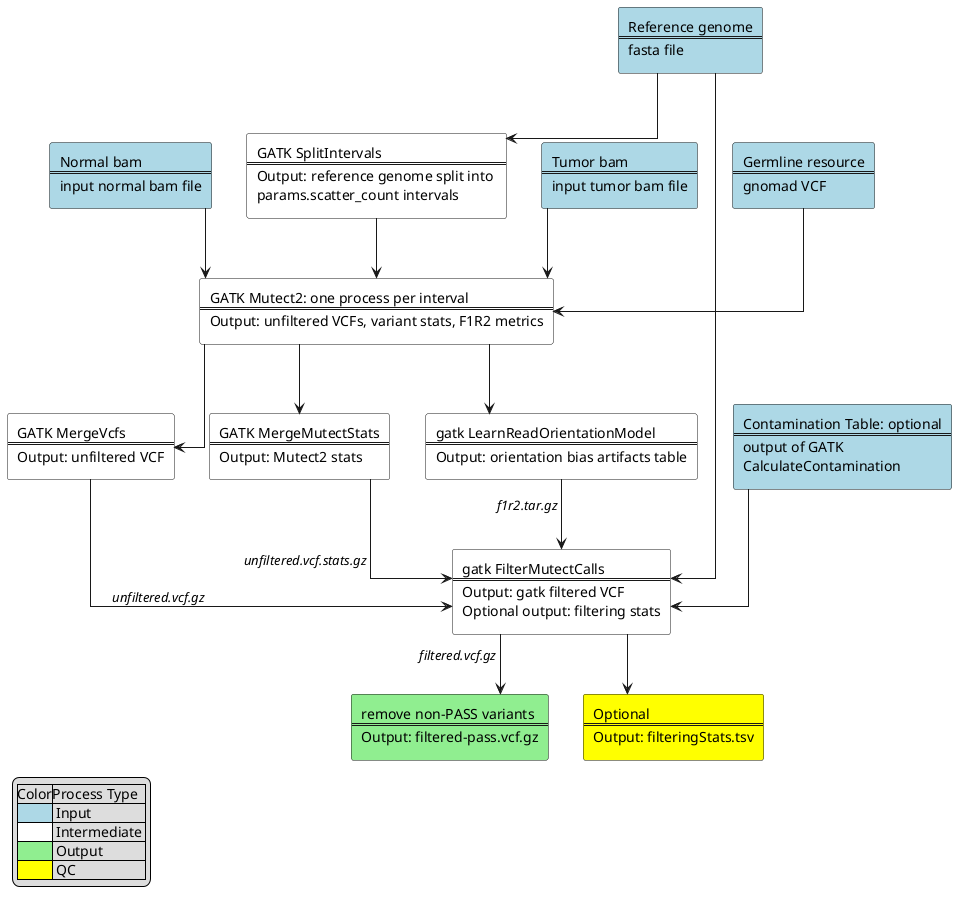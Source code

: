 @startuml mutect2_chart

!unquoted function $comma_to_newline($input_str="")
!local $arg_str = ''
!foreach $item in %splitstr($input_str, ",")
    !local $arg_str = $arg_str + " %newline()" + $item
!endfor
!return %substr($arg_str, 11)
!endfunction

!unquoted procedure $input_process($alias, $title, $description)
rectangle $alias #LightBlue as "
$title
====
$description"
!endprocedure

!unquoted procedure $intermediate_process($alias, $title, $description)
rectangle $alias #White as "
$title
====
$description"
!endprocedure

!unquoted procedure $output_process($alias, $title, $description)
rectangle $alias #LightGreen as "
$title
====
$description"
!endprocedure

!unquoted procedure $qc_process($alias, $title, $description)
rectangle $alias #Yellow as "
$title
====
$description"
!endprocedure

!unquoted procedure $add_legend($pos="bottom right")
legend $pos
  |Color|Process Type|
  |<#LightBlue>| Input |
  |<#White>| Intermediate |
  |<#LightGreen>| Output |
  |<#Yellow>| QC |
endlegend
!endprocedure

skinparam linetype ortho

$input_process(normal_bam, 'Normal bam', 'input normal bam file')
$input_process(tumor_bam, 'Tumor bam', 'input tumor bam file')
$input_process(contamination_table, 'Contamination Table: optional', 'output of GATK %newline()CalculateContamination')
$input_process(reference_genome, 'Reference genome', 'fasta file')
$input_process(germline_resource, 'Germline resource', 'gnomad VCF')

$intermediate_process(gatk_splitIntervals, 'GATK SplitIntervals', 'Output: reference genome split into %newline()params.scatter_count intervals')
$intermediate_process(mutect2_call_sSNV, 'GATK Mutect2: one process per interval', 'Output: unfiltered VCFs, variant stats, F1R2 metrics')
$intermediate_process(gatk_mergeVcfs, 'GATK MergeVcfs', 'Output: unfiltered VCF')
$intermediate_process(mutect2_mergeStats, 'GATK MergeMutectStats', 'Output: Mutect2 stats')
$intermediate_process(gatk_learnReadOrientation, 'gatk LearnReadOrientationModel', 'Output: orientation bias artifacts table')
$intermediate_process(mutect2_filterCalls, 'gatk FilterMutectCalls', 'Output: gatk filtered VCF %newline()Optional output: filtering stats')
$output_process(awk_filterVCF, 'remove non-PASS variants', 'Output: filtered-pass.vcf.gz')
$qc_process(gatk_filteringStats, 'Optional', 'Output: filteringStats.tsv')

reference_genome -d-> gatk_splitIntervals
normal_bam -d-> mutect2_call_sSNV
tumor_bam -d-> mutect2_call_sSNV
gatk_splitIntervals -d-> mutect2_call_sSNV
germline_resource -d-> mutect2_call_sSNV
mutect2_call_sSNV -d-> gatk_mergeVcfs
mutect2_call_sSNV -d-> gatk_learnReadOrientation
mutect2_call_sSNV -d-> mutect2_mergeStats

gatk_mergeVcfs -d-> mutect2_filterCalls : // unfiltered.vcf.gz //
gatk_learnReadOrientation -d-> mutect2_filterCalls : // f1r2.tar.gz //
mutect2_mergeStats -d-> mutect2_filterCalls : // unfiltered.vcf.stats.gz //
reference_genome -d-> mutect2_filterCalls
contamination_table -d-> mutect2_filterCalls
mutect2_filterCalls -d-> gatk_filteringStats
mutect2_filterCalls -d-> awk_filterVCF : // filtered.vcf.gz //

$add_legend('left')

@enduml
